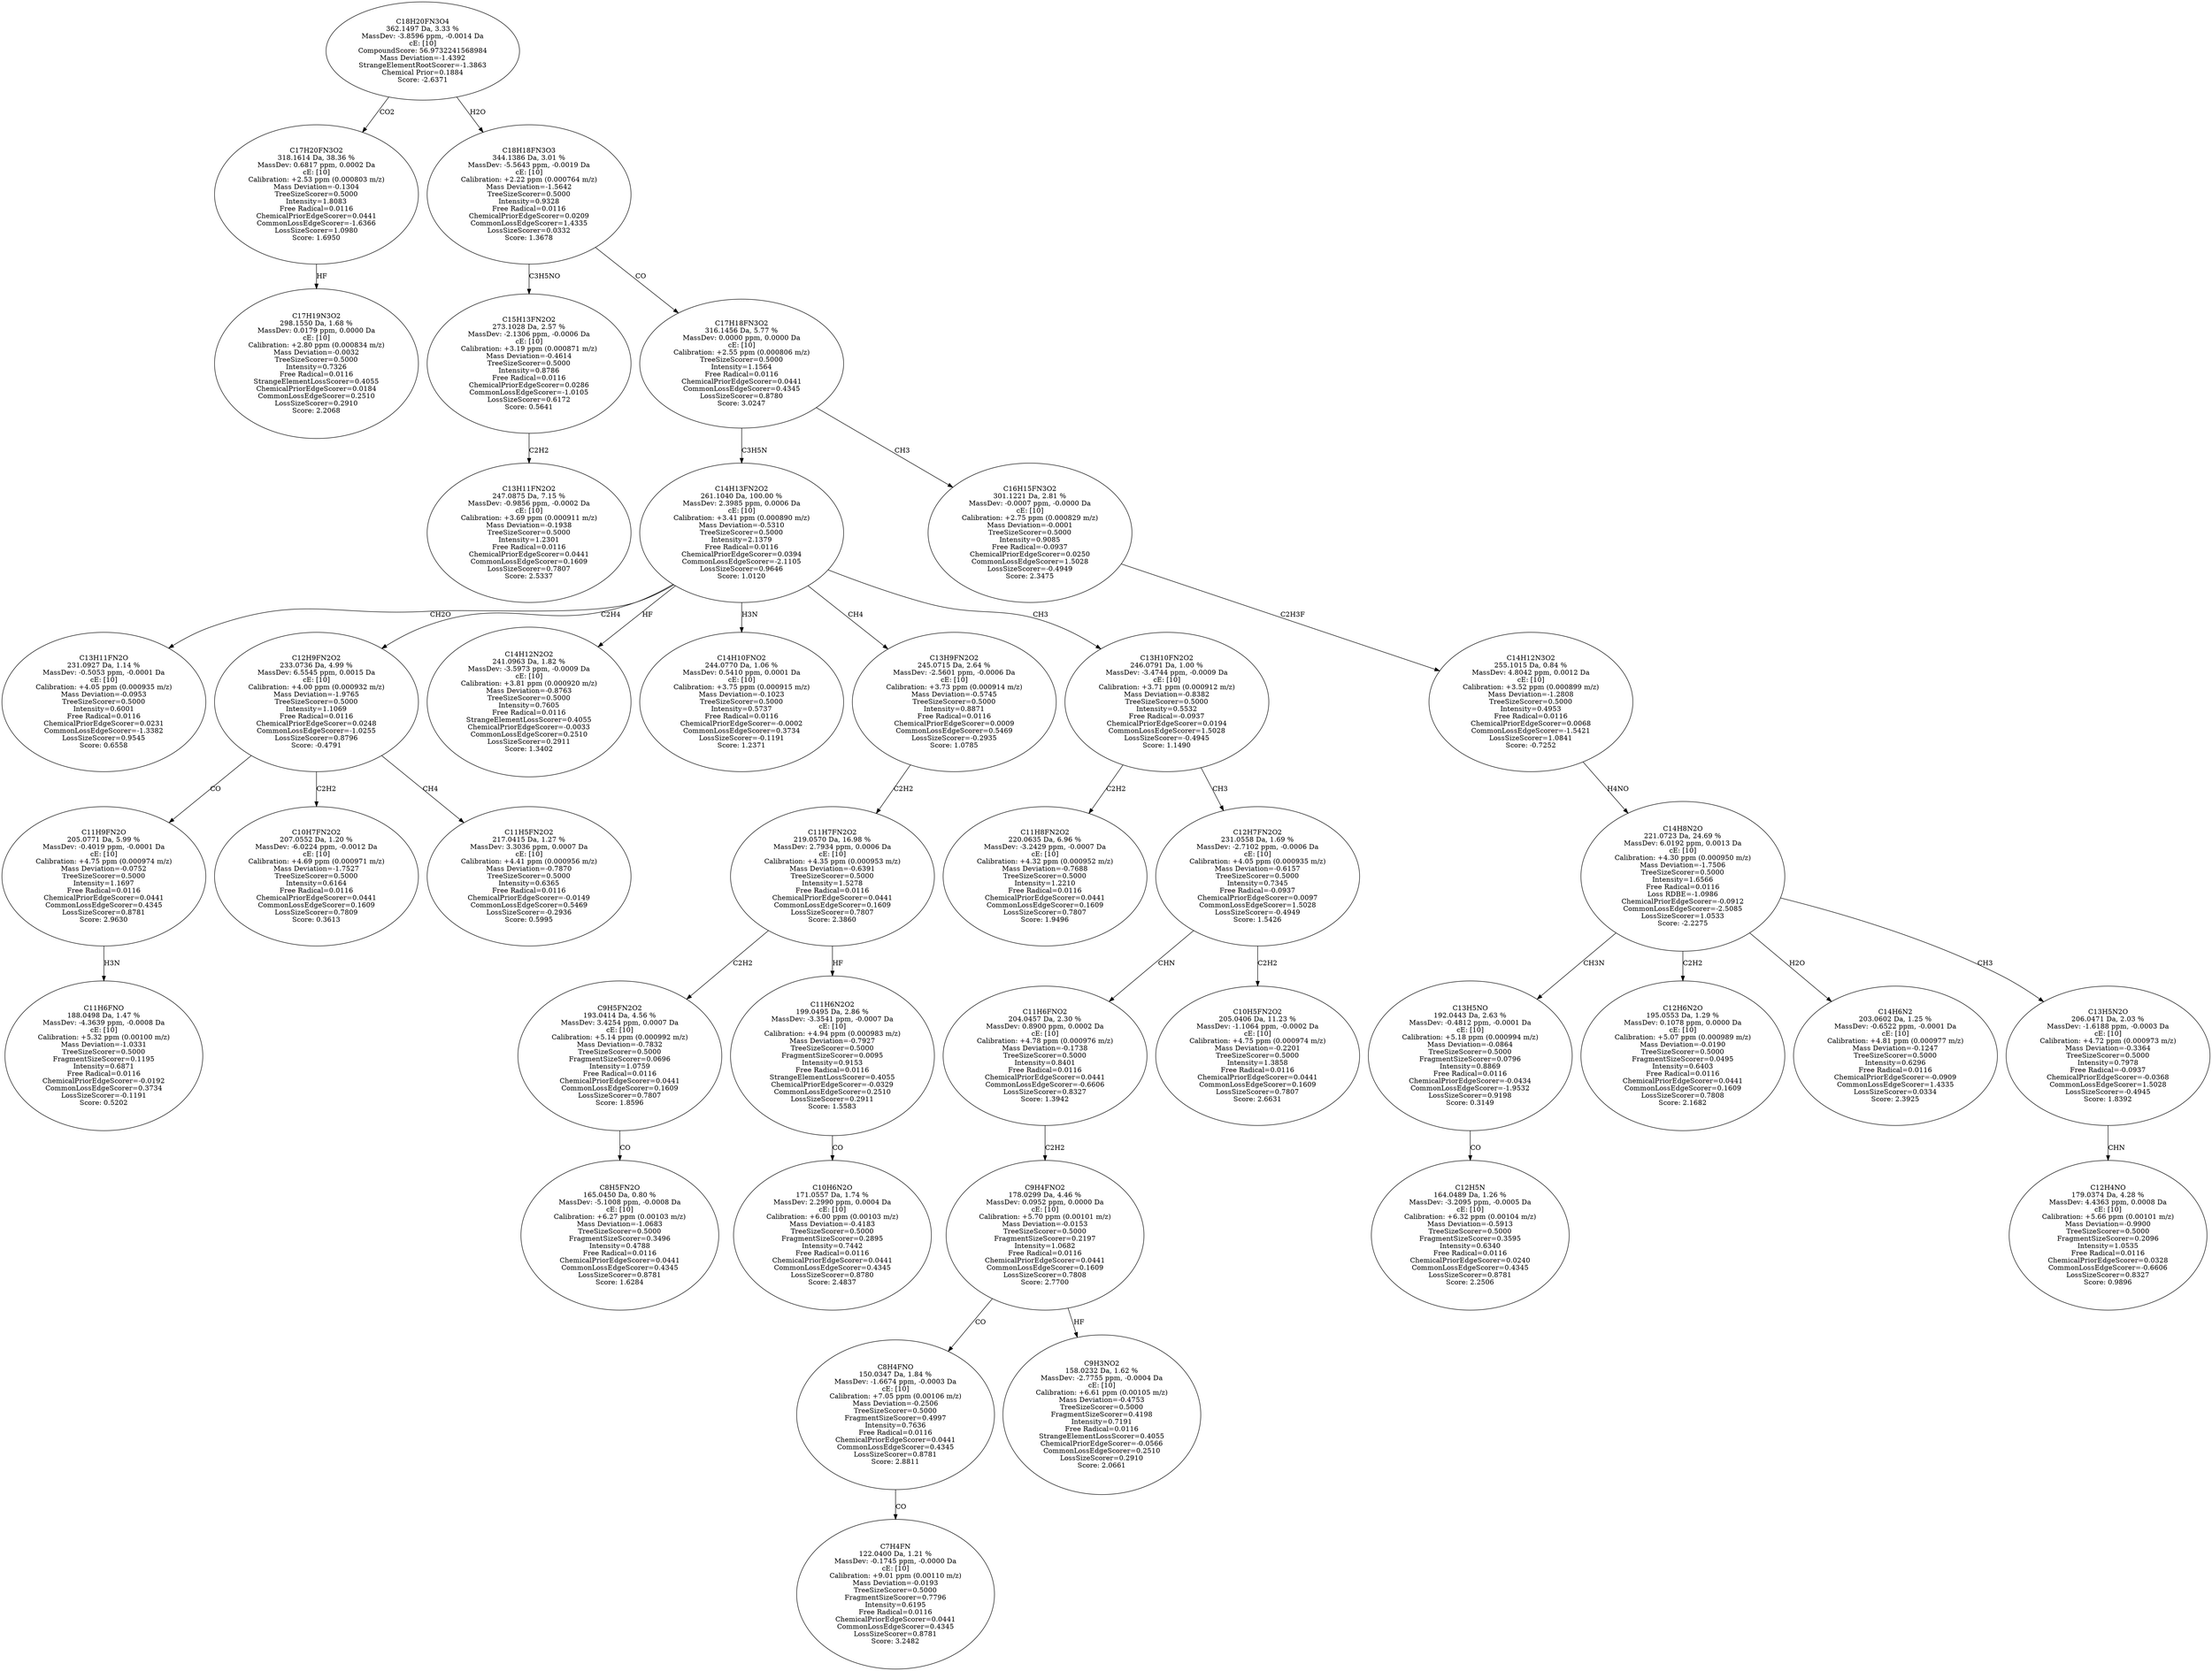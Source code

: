 strict digraph {
v1 [label="C17H19N3O2\n298.1550 Da, 1.68 %\nMassDev: 0.0179 ppm, 0.0000 Da\ncE: [10]\nCalibration: +2.80 ppm (0.000834 m/z)\nMass Deviation=-0.0032\nTreeSizeScorer=0.5000\nIntensity=0.7326\nFree Radical=0.0116\nStrangeElementLossScorer=0.4055\nChemicalPriorEdgeScorer=0.0184\nCommonLossEdgeScorer=0.2510\nLossSizeScorer=0.2910\nScore: 2.2068"];
v2 [label="C17H20FN3O2\n318.1614 Da, 38.36 %\nMassDev: 0.6817 ppm, 0.0002 Da\ncE: [10]\nCalibration: +2.53 ppm (0.000803 m/z)\nMass Deviation=-0.1304\nTreeSizeScorer=0.5000\nIntensity=1.8083\nFree Radical=0.0116\nChemicalPriorEdgeScorer=0.0441\nCommonLossEdgeScorer=-1.6366\nLossSizeScorer=1.0980\nScore: 1.6950"];
v3 [label="C13H11FN2O2\n247.0875 Da, 7.15 %\nMassDev: -0.9856 ppm, -0.0002 Da\ncE: [10]\nCalibration: +3.69 ppm (0.000911 m/z)\nMass Deviation=-0.1938\nTreeSizeScorer=0.5000\nIntensity=1.2301\nFree Radical=0.0116\nChemicalPriorEdgeScorer=0.0441\nCommonLossEdgeScorer=0.1609\nLossSizeScorer=0.7807\nScore: 2.5337"];
v4 [label="C15H13FN2O2\n273.1028 Da, 2.57 %\nMassDev: -2.1306 ppm, -0.0006 Da\ncE: [10]\nCalibration: +3.19 ppm (0.000871 m/z)\nMass Deviation=-0.4614\nTreeSizeScorer=0.5000\nIntensity=0.8786\nFree Radical=0.0116\nChemicalPriorEdgeScorer=0.0286\nCommonLossEdgeScorer=-1.0105\nLossSizeScorer=0.6172\nScore: 0.5641"];
v5 [label="C13H11FN2O\n231.0927 Da, 1.14 %\nMassDev: -0.5053 ppm, -0.0001 Da\ncE: [10]\nCalibration: +4.05 ppm (0.000935 m/z)\nMass Deviation=-0.0953\nTreeSizeScorer=0.5000\nIntensity=0.6001\nFree Radical=0.0116\nChemicalPriorEdgeScorer=0.0231\nCommonLossEdgeScorer=-1.3382\nLossSizeScorer=0.9545\nScore: 0.6558"];
v6 [label="C11H6FNO\n188.0498 Da, 1.47 %\nMassDev: -4.3639 ppm, -0.0008 Da\ncE: [10]\nCalibration: +5.32 ppm (0.00100 m/z)\nMass Deviation=-1.0331\nTreeSizeScorer=0.5000\nFragmentSizeScorer=0.1195\nIntensity=0.6871\nFree Radical=0.0116\nChemicalPriorEdgeScorer=-0.0192\nCommonLossEdgeScorer=0.3734\nLossSizeScorer=-0.1191\nScore: 0.5202"];
v7 [label="C11H9FN2O\n205.0771 Da, 5.99 %\nMassDev: -0.4019 ppm, -0.0001 Da\ncE: [10]\nCalibration: +4.75 ppm (0.000974 m/z)\nMass Deviation=-0.0752\nTreeSizeScorer=0.5000\nIntensity=1.1697\nFree Radical=0.0116\nChemicalPriorEdgeScorer=0.0441\nCommonLossEdgeScorer=0.4345\nLossSizeScorer=0.8781\nScore: 2.9630"];
v8 [label="C10H7FN2O2\n207.0552 Da, 1.20 %\nMassDev: -6.0224 ppm, -0.0012 Da\ncE: [10]\nCalibration: +4.69 ppm (0.000971 m/z)\nMass Deviation=-1.7527\nTreeSizeScorer=0.5000\nIntensity=0.6164\nFree Radical=0.0116\nChemicalPriorEdgeScorer=0.0441\nCommonLossEdgeScorer=0.1609\nLossSizeScorer=0.7809\nScore: 0.3613"];
v9 [label="C11H5FN2O2\n217.0415 Da, 1.27 %\nMassDev: 3.3036 ppm, 0.0007 Da\ncE: [10]\nCalibration: +4.41 ppm (0.000956 m/z)\nMass Deviation=-0.7870\nTreeSizeScorer=0.5000\nIntensity=0.6365\nFree Radical=0.0116\nChemicalPriorEdgeScorer=-0.0149\nCommonLossEdgeScorer=0.5469\nLossSizeScorer=-0.2936\nScore: 0.5995"];
v10 [label="C12H9FN2O2\n233.0736 Da, 4.99 %\nMassDev: 6.5545 ppm, 0.0015 Da\ncE: [10]\nCalibration: +4.00 ppm (0.000932 m/z)\nMass Deviation=-1.9765\nTreeSizeScorer=0.5000\nIntensity=1.1069\nFree Radical=0.0116\nChemicalPriorEdgeScorer=0.0248\nCommonLossEdgeScorer=-1.0255\nLossSizeScorer=0.8796\nScore: -0.4791"];
v11 [label="C14H12N2O2\n241.0963 Da, 1.82 %\nMassDev: -3.5973 ppm, -0.0009 Da\ncE: [10]\nCalibration: +3.81 ppm (0.000920 m/z)\nMass Deviation=-0.8763\nTreeSizeScorer=0.5000\nIntensity=0.7605\nFree Radical=0.0116\nStrangeElementLossScorer=0.4055\nChemicalPriorEdgeScorer=-0.0033\nCommonLossEdgeScorer=0.2510\nLossSizeScorer=0.2911\nScore: 1.3402"];
v12 [label="C14H10FNO2\n244.0770 Da, 1.06 %\nMassDev: 0.5410 ppm, 0.0001 Da\ncE: [10]\nCalibration: +3.75 ppm (0.000915 m/z)\nMass Deviation=-0.1023\nTreeSizeScorer=0.5000\nIntensity=0.5737\nFree Radical=0.0116\nChemicalPriorEdgeScorer=-0.0002\nCommonLossEdgeScorer=0.3734\nLossSizeScorer=-0.1191\nScore: 1.2371"];
v13 [label="C8H5FN2O\n165.0450 Da, 0.80 %\nMassDev: -5.1008 ppm, -0.0008 Da\ncE: [10]\nCalibration: +6.27 ppm (0.00103 m/z)\nMass Deviation=-1.0683\nTreeSizeScorer=0.5000\nFragmentSizeScorer=0.3496\nIntensity=0.4788\nFree Radical=0.0116\nChemicalPriorEdgeScorer=0.0441\nCommonLossEdgeScorer=0.4345\nLossSizeScorer=0.8781\nScore: 1.6284"];
v14 [label="C9H5FN2O2\n193.0414 Da, 4.56 %\nMassDev: 3.4254 ppm, 0.0007 Da\ncE: [10]\nCalibration: +5.14 ppm (0.000992 m/z)\nMass Deviation=-0.7832\nTreeSizeScorer=0.5000\nFragmentSizeScorer=0.0696\nIntensity=1.0759\nFree Radical=0.0116\nChemicalPriorEdgeScorer=0.0441\nCommonLossEdgeScorer=0.1609\nLossSizeScorer=0.7807\nScore: 1.8596"];
v15 [label="C10H6N2O\n171.0557 Da, 1.74 %\nMassDev: 2.2990 ppm, 0.0004 Da\ncE: [10]\nCalibration: +6.00 ppm (0.00103 m/z)\nMass Deviation=-0.4183\nTreeSizeScorer=0.5000\nFragmentSizeScorer=0.2895\nIntensity=0.7442\nFree Radical=0.0116\nChemicalPriorEdgeScorer=0.0441\nCommonLossEdgeScorer=0.4345\nLossSizeScorer=0.8780\nScore: 2.4837"];
v16 [label="C11H6N2O2\n199.0495 Da, 2.86 %\nMassDev: -3.3541 ppm, -0.0007 Da\ncE: [10]\nCalibration: +4.94 ppm (0.000983 m/z)\nMass Deviation=-0.7927\nTreeSizeScorer=0.5000\nFragmentSizeScorer=0.0095\nIntensity=0.9153\nFree Radical=0.0116\nStrangeElementLossScorer=0.4055\nChemicalPriorEdgeScorer=-0.0329\nCommonLossEdgeScorer=0.2510\nLossSizeScorer=0.2911\nScore: 1.5583"];
v17 [label="C11H7FN2O2\n219.0570 Da, 16.98 %\nMassDev: 2.7934 ppm, 0.0006 Da\ncE: [10]\nCalibration: +4.35 ppm (0.000953 m/z)\nMass Deviation=-0.6391\nTreeSizeScorer=0.5000\nIntensity=1.5278\nFree Radical=0.0116\nChemicalPriorEdgeScorer=0.0441\nCommonLossEdgeScorer=0.1609\nLossSizeScorer=0.7807\nScore: 2.3860"];
v18 [label="C13H9FN2O2\n245.0715 Da, 2.64 %\nMassDev: -2.5601 ppm, -0.0006 Da\ncE: [10]\nCalibration: +3.73 ppm (0.000914 m/z)\nMass Deviation=-0.5745\nTreeSizeScorer=0.5000\nIntensity=0.8871\nFree Radical=0.0116\nChemicalPriorEdgeScorer=0.0009\nCommonLossEdgeScorer=0.5469\nLossSizeScorer=-0.2935\nScore: 1.0785"];
v19 [label="C11H8FN2O2\n220.0635 Da, 6.96 %\nMassDev: -3.2429 ppm, -0.0007 Da\ncE: [10]\nCalibration: +4.32 ppm (0.000952 m/z)\nMass Deviation=-0.7688\nTreeSizeScorer=0.5000\nIntensity=1.2210\nFree Radical=0.0116\nChemicalPriorEdgeScorer=0.0441\nCommonLossEdgeScorer=0.1609\nLossSizeScorer=0.7807\nScore: 1.9496"];
v20 [label="C7H4FN\n122.0400 Da, 1.21 %\nMassDev: -0.1745 ppm, -0.0000 Da\ncE: [10]\nCalibration: +9.01 ppm (0.00110 m/z)\nMass Deviation=-0.0193\nTreeSizeScorer=0.5000\nFragmentSizeScorer=0.7796\nIntensity=0.6195\nFree Radical=0.0116\nChemicalPriorEdgeScorer=0.0441\nCommonLossEdgeScorer=0.4345\nLossSizeScorer=0.8781\nScore: 3.2482"];
v21 [label="C8H4FNO\n150.0347 Da, 1.84 %\nMassDev: -1.6674 ppm, -0.0003 Da\ncE: [10]\nCalibration: +7.05 ppm (0.00106 m/z)\nMass Deviation=-0.2506\nTreeSizeScorer=0.5000\nFragmentSizeScorer=0.4997\nIntensity=0.7636\nFree Radical=0.0116\nChemicalPriorEdgeScorer=0.0441\nCommonLossEdgeScorer=0.4345\nLossSizeScorer=0.8781\nScore: 2.8811"];
v22 [label="C9H3NO2\n158.0232 Da, 1.62 %\nMassDev: -2.7755 ppm, -0.0004 Da\ncE: [10]\nCalibration: +6.61 ppm (0.00105 m/z)\nMass Deviation=-0.4753\nTreeSizeScorer=0.5000\nFragmentSizeScorer=0.4198\nIntensity=0.7191\nFree Radical=0.0116\nStrangeElementLossScorer=0.4055\nChemicalPriorEdgeScorer=-0.0566\nCommonLossEdgeScorer=0.2510\nLossSizeScorer=0.2910\nScore: 2.0661"];
v23 [label="C9H4FNO2\n178.0299 Da, 4.46 %\nMassDev: 0.0952 ppm, 0.0000 Da\ncE: [10]\nCalibration: +5.70 ppm (0.00101 m/z)\nMass Deviation=-0.0153\nTreeSizeScorer=0.5000\nFragmentSizeScorer=0.2197\nIntensity=1.0682\nFree Radical=0.0116\nChemicalPriorEdgeScorer=0.0441\nCommonLossEdgeScorer=0.1609\nLossSizeScorer=0.7808\nScore: 2.7700"];
v24 [label="C11H6FNO2\n204.0457 Da, 2.30 %\nMassDev: 0.8900 ppm, 0.0002 Da\ncE: [10]\nCalibration: +4.78 ppm (0.000976 m/z)\nMass Deviation=-0.1738\nTreeSizeScorer=0.5000\nIntensity=0.8401\nFree Radical=0.0116\nChemicalPriorEdgeScorer=0.0441\nCommonLossEdgeScorer=-0.6606\nLossSizeScorer=0.8327\nScore: 1.3942"];
v25 [label="C10H5FN2O2\n205.0406 Da, 11.23 %\nMassDev: -1.1064 ppm, -0.0002 Da\ncE: [10]\nCalibration: +4.75 ppm (0.000974 m/z)\nMass Deviation=-0.2201\nTreeSizeScorer=0.5000\nIntensity=1.3858\nFree Radical=0.0116\nChemicalPriorEdgeScorer=0.0441\nCommonLossEdgeScorer=0.1609\nLossSizeScorer=0.7807\nScore: 2.6631"];
v26 [label="C12H7FN2O2\n231.0558 Da, 1.69 %\nMassDev: -2.7102 ppm, -0.0006 Da\ncE: [10]\nCalibration: +4.05 ppm (0.000935 m/z)\nMass Deviation=-0.6157\nTreeSizeScorer=0.5000\nIntensity=0.7345\nFree Radical=-0.0937\nChemicalPriorEdgeScorer=0.0097\nCommonLossEdgeScorer=1.5028\nLossSizeScorer=-0.4949\nScore: 1.5426"];
v27 [label="C13H10FN2O2\n246.0791 Da, 1.00 %\nMassDev: -3.4744 ppm, -0.0009 Da\ncE: [10]\nCalibration: +3.71 ppm (0.000912 m/z)\nMass Deviation=-0.8382\nTreeSizeScorer=0.5000\nIntensity=0.5532\nFree Radical=-0.0937\nChemicalPriorEdgeScorer=0.0194\nCommonLossEdgeScorer=1.5028\nLossSizeScorer=-0.4945\nScore: 1.1490"];
v28 [label="C14H13FN2O2\n261.1040 Da, 100.00 %\nMassDev: 2.3985 ppm, 0.0006 Da\ncE: [10]\nCalibration: +3.41 ppm (0.000890 m/z)\nMass Deviation=-0.5310\nTreeSizeScorer=0.5000\nIntensity=2.1379\nFree Radical=0.0116\nChemicalPriorEdgeScorer=0.0394\nCommonLossEdgeScorer=-2.1105\nLossSizeScorer=0.9646\nScore: 1.0120"];
v29 [label="C12H5N\n164.0489 Da, 1.26 %\nMassDev: -3.2095 ppm, -0.0005 Da\ncE: [10]\nCalibration: +6.32 ppm (0.00104 m/z)\nMass Deviation=-0.5913\nTreeSizeScorer=0.5000\nFragmentSizeScorer=0.3595\nIntensity=0.6340\nFree Radical=0.0116\nChemicalPriorEdgeScorer=0.0240\nCommonLossEdgeScorer=0.4345\nLossSizeScorer=0.8781\nScore: 2.2506"];
v30 [label="C13H5NO\n192.0443 Da, 2.63 %\nMassDev: -0.4812 ppm, -0.0001 Da\ncE: [10]\nCalibration: +5.18 ppm (0.000994 m/z)\nMass Deviation=-0.0864\nTreeSizeScorer=0.5000\nFragmentSizeScorer=0.0796\nIntensity=0.8869\nFree Radical=0.0116\nChemicalPriorEdgeScorer=-0.0434\nCommonLossEdgeScorer=-1.9532\nLossSizeScorer=0.9198\nScore: 0.3149"];
v31 [label="C12H6N2O\n195.0553 Da, 1.29 %\nMassDev: 0.1078 ppm, 0.0000 Da\ncE: [10]\nCalibration: +5.07 ppm (0.000989 m/z)\nMass Deviation=-0.0190\nTreeSizeScorer=0.5000\nFragmentSizeScorer=0.0495\nIntensity=0.6403\nFree Radical=0.0116\nChemicalPriorEdgeScorer=0.0441\nCommonLossEdgeScorer=0.1609\nLossSizeScorer=0.7808\nScore: 2.1682"];
v32 [label="C14H6N2\n203.0602 Da, 1.25 %\nMassDev: -0.6522 ppm, -0.0001 Da\ncE: [10]\nCalibration: +4.81 ppm (0.000977 m/z)\nMass Deviation=-0.1247\nTreeSizeScorer=0.5000\nIntensity=0.6296\nFree Radical=0.0116\nChemicalPriorEdgeScorer=-0.0909\nCommonLossEdgeScorer=1.4335\nLossSizeScorer=0.0334\nScore: 2.3925"];
v33 [label="C12H4NO\n179.0374 Da, 4.28 %\nMassDev: 4.4363 ppm, 0.0008 Da\ncE: [10]\nCalibration: +5.66 ppm (0.00101 m/z)\nMass Deviation=-0.9900\nTreeSizeScorer=0.5000\nFragmentSizeScorer=0.2096\nIntensity=1.0535\nFree Radical=0.0116\nChemicalPriorEdgeScorer=0.0328\nCommonLossEdgeScorer=-0.6606\nLossSizeScorer=0.8327\nScore: 0.9896"];
v34 [label="C13H5N2O\n206.0471 Da, 2.03 %\nMassDev: -1.6188 ppm, -0.0003 Da\ncE: [10]\nCalibration: +4.72 ppm (0.000973 m/z)\nMass Deviation=-0.3364\nTreeSizeScorer=0.5000\nIntensity=0.7978\nFree Radical=-0.0937\nChemicalPriorEdgeScorer=-0.0368\nCommonLossEdgeScorer=1.5028\nLossSizeScorer=-0.4945\nScore: 1.8392"];
v35 [label="C14H8N2O\n221.0723 Da, 24.69 %\nMassDev: 6.0192 ppm, 0.0013 Da\ncE: [10]\nCalibration: +4.30 ppm (0.000950 m/z)\nMass Deviation=-1.7506\nTreeSizeScorer=0.5000\nIntensity=1.6566\nFree Radical=0.0116\nLoss RDBE=-1.0986\nChemicalPriorEdgeScorer=-0.0912\nCommonLossEdgeScorer=-2.5085\nLossSizeScorer=1.0533\nScore: -2.2275"];
v36 [label="C14H12N3O2\n255.1015 Da, 0.84 %\nMassDev: 4.8042 ppm, 0.0012 Da\ncE: [10]\nCalibration: +3.52 ppm (0.000899 m/z)\nMass Deviation=-1.2808\nTreeSizeScorer=0.5000\nIntensity=0.4953\nFree Radical=0.0116\nChemicalPriorEdgeScorer=0.0068\nCommonLossEdgeScorer=-1.5421\nLossSizeScorer=1.0841\nScore: -0.7252"];
v37 [label="C16H15FN3O2\n301.1221 Da, 2.81 %\nMassDev: -0.0007 ppm, -0.0000 Da\ncE: [10]\nCalibration: +2.75 ppm (0.000829 m/z)\nMass Deviation=-0.0001\nTreeSizeScorer=0.5000\nIntensity=0.9085\nFree Radical=-0.0937\nChemicalPriorEdgeScorer=0.0250\nCommonLossEdgeScorer=1.5028\nLossSizeScorer=-0.4949\nScore: 2.3475"];
v38 [label="C17H18FN3O2\n316.1456 Da, 5.77 %\nMassDev: 0.0000 ppm, 0.0000 Da\ncE: [10]\nCalibration: +2.55 ppm (0.000806 m/z)\nTreeSizeScorer=0.5000\nIntensity=1.1564\nFree Radical=0.0116\nChemicalPriorEdgeScorer=0.0441\nCommonLossEdgeScorer=0.4345\nLossSizeScorer=0.8780\nScore: 3.0247"];
v39 [label="C18H18FN3O3\n344.1386 Da, 3.01 %\nMassDev: -5.5643 ppm, -0.0019 Da\ncE: [10]\nCalibration: +2.22 ppm (0.000764 m/z)\nMass Deviation=-1.5642\nTreeSizeScorer=0.5000\nIntensity=0.9328\nFree Radical=0.0116\nChemicalPriorEdgeScorer=0.0209\nCommonLossEdgeScorer=1.4335\nLossSizeScorer=0.0332\nScore: 1.3678"];
v40 [label="C18H20FN3O4\n362.1497 Da, 3.33 %\nMassDev: -3.8596 ppm, -0.0014 Da\ncE: [10]\nCompoundScore: 56.9732241568984\nMass Deviation=-1.4392\nStrangeElementRootScorer=-1.3863\nChemical Prior=0.1884\nScore: -2.6371"];
v2 -> v1 [label="HF"];
v40 -> v2 [label="CO2"];
v4 -> v3 [label="C2H2"];
v39 -> v4 [label="C3H5NO"];
v28 -> v5 [label="CH2O"];
v7 -> v6 [label="H3N"];
v10 -> v7 [label="CO"];
v10 -> v8 [label="C2H2"];
v10 -> v9 [label="CH4"];
v28 -> v10 [label="C2H4"];
v28 -> v11 [label="HF"];
v28 -> v12 [label="H3N"];
v14 -> v13 [label="CO"];
v17 -> v14 [label="C2H2"];
v16 -> v15 [label="CO"];
v17 -> v16 [label="HF"];
v18 -> v17 [label="C2H2"];
v28 -> v18 [label="CH4"];
v27 -> v19 [label="C2H2"];
v21 -> v20 [label="CO"];
v23 -> v21 [label="CO"];
v23 -> v22 [label="HF"];
v24 -> v23 [label="C2H2"];
v26 -> v24 [label="CHN"];
v26 -> v25 [label="C2H2"];
v27 -> v26 [label="CH3"];
v28 -> v27 [label="CH3"];
v38 -> v28 [label="C3H5N"];
v30 -> v29 [label="CO"];
v35 -> v30 [label="CH3N"];
v35 -> v31 [label="C2H2"];
v35 -> v32 [label="H2O"];
v34 -> v33 [label="CHN"];
v35 -> v34 [label="CH3"];
v36 -> v35 [label="H4NO"];
v37 -> v36 [label="C2H3F"];
v38 -> v37 [label="CH3"];
v39 -> v38 [label="CO"];
v40 -> v39 [label="H2O"];
}